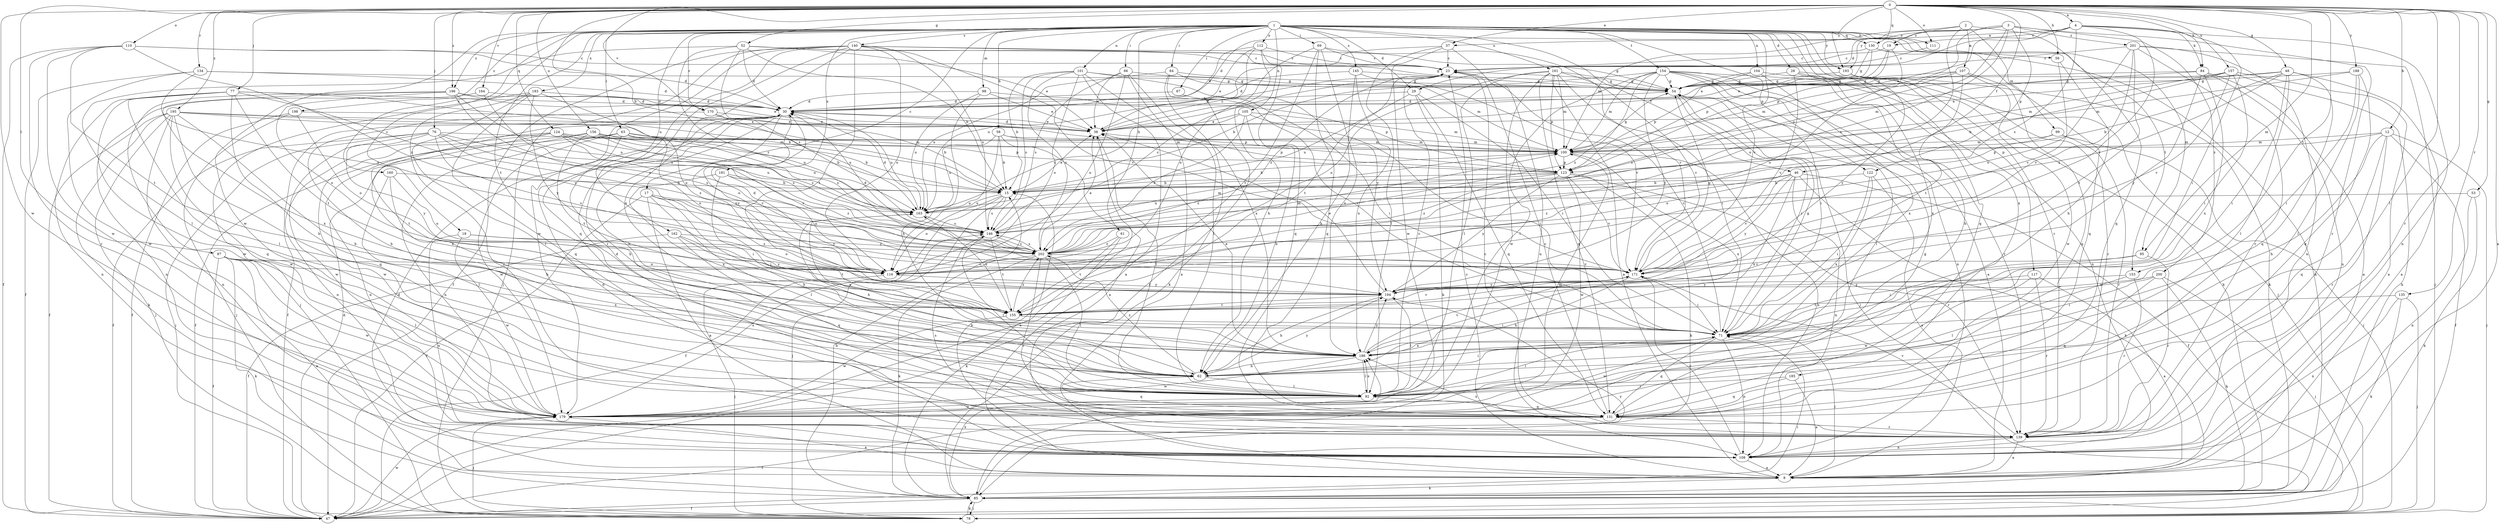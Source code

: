 strict digraph  {
0;
1;
2;
3;
4;
8;
12;
15;
17;
18;
19;
23;
28;
29;
30;
37;
38;
46;
47;
48;
52;
53;
54;
56;
58;
61;
62;
63;
64;
66;
67;
69;
71;
76;
77;
78;
84;
85;
87;
92;
95;
98;
99;
100;
101;
104;
105;
107;
108;
110;
111;
112;
116;
117;
122;
123;
124;
130;
131;
134;
135;
139;
140;
145;
146;
153;
154;
155;
156;
157;
160;
161;
162;
163;
164;
170;
171;
179;
181;
183;
185;
186;
188;
193;
194;
195;
196;
198;
200;
201;
202;
0 -> 4  [label=a];
0 -> 8  [label=a];
0 -> 12  [label=b];
0 -> 15  [label=b];
0 -> 37  [label=e];
0 -> 46  [label=f];
0 -> 48  [label=g];
0 -> 52  [label=g];
0 -> 53  [label=g];
0 -> 56  [label=h];
0 -> 76  [label=j];
0 -> 77  [label=j];
0 -> 84  [label=k];
0 -> 87  [label=l];
0 -> 92  [label=l];
0 -> 95  [label=m];
0 -> 110  [label=o];
0 -> 111  [label=o];
0 -> 124  [label=q];
0 -> 130  [label=q];
0 -> 134  [label=r];
0 -> 135  [label=r];
0 -> 139  [label=r];
0 -> 153  [label=t];
0 -> 156  [label=u];
0 -> 157  [label=u];
0 -> 164  [label=v];
0 -> 170  [label=v];
0 -> 179  [label=w];
0 -> 188  [label=y];
0 -> 193  [label=y];
0 -> 195  [label=z];
0 -> 196  [label=z];
1 -> 17  [label=c];
1 -> 18  [label=c];
1 -> 28  [label=d];
1 -> 29  [label=d];
1 -> 46  [label=f];
1 -> 56  [label=h];
1 -> 58  [label=h];
1 -> 61  [label=h];
1 -> 63  [label=i];
1 -> 64  [label=i];
1 -> 66  [label=i];
1 -> 67  [label=i];
1 -> 69  [label=i];
1 -> 95  [label=m];
1 -> 98  [label=m];
1 -> 101  [label=n];
1 -> 104  [label=n];
1 -> 105  [label=n];
1 -> 111  [label=o];
1 -> 112  [label=o];
1 -> 117  [label=p];
1 -> 122  [label=p];
1 -> 130  [label=q];
1 -> 131  [label=q];
1 -> 139  [label=r];
1 -> 140  [label=s];
1 -> 145  [label=s];
1 -> 153  [label=t];
1 -> 154  [label=t];
1 -> 155  [label=t];
1 -> 160  [label=u];
1 -> 161  [label=u];
1 -> 162  [label=u];
1 -> 170  [label=v];
1 -> 171  [label=v];
1 -> 179  [label=w];
1 -> 181  [label=x];
1 -> 183  [label=x];
1 -> 185  [label=x];
1 -> 193  [label=y];
1 -> 196  [label=z];
1 -> 198  [label=z];
2 -> 19  [label=c];
2 -> 99  [label=m];
2 -> 100  [label=m];
2 -> 107  [label=n];
2 -> 116  [label=o];
2 -> 131  [label=q];
3 -> 29  [label=d];
3 -> 30  [label=d];
3 -> 122  [label=p];
3 -> 123  [label=p];
3 -> 139  [label=r];
3 -> 146  [label=s];
3 -> 163  [label=u];
3 -> 193  [label=y];
3 -> 200  [label=z];
3 -> 201  [label=z];
4 -> 19  [label=c];
4 -> 23  [label=c];
4 -> 37  [label=e];
4 -> 38  [label=e];
4 -> 71  [label=i];
4 -> 84  [label=k];
4 -> 108  [label=n];
4 -> 146  [label=s];
4 -> 171  [label=v];
8 -> 23  [label=c];
8 -> 30  [label=d];
8 -> 71  [label=i];
8 -> 85  [label=k];
12 -> 47  [label=f];
12 -> 62  [label=h];
12 -> 78  [label=j];
12 -> 100  [label=m];
12 -> 123  [label=p];
12 -> 131  [label=q];
12 -> 139  [label=r];
15 -> 38  [label=e];
15 -> 47  [label=f];
15 -> 78  [label=j];
15 -> 116  [label=o];
15 -> 146  [label=s];
15 -> 163  [label=u];
17 -> 8  [label=a];
17 -> 47  [label=f];
17 -> 62  [label=h];
17 -> 71  [label=i];
17 -> 92  [label=l];
17 -> 163  [label=u];
17 -> 194  [label=y];
18 -> 108  [label=n];
18 -> 116  [label=o];
18 -> 179  [label=w];
18 -> 202  [label=z];
19 -> 23  [label=c];
19 -> 38  [label=e];
19 -> 116  [label=o];
19 -> 123  [label=p];
23 -> 54  [label=g];
23 -> 155  [label=t];
23 -> 202  [label=z];
28 -> 54  [label=g];
28 -> 78  [label=j];
28 -> 108  [label=n];
28 -> 171  [label=v];
28 -> 186  [label=x];
29 -> 30  [label=d];
29 -> 71  [label=i];
29 -> 85  [label=k];
29 -> 131  [label=q];
29 -> 163  [label=u];
30 -> 38  [label=e];
30 -> 47  [label=f];
30 -> 62  [label=h];
30 -> 116  [label=o];
30 -> 163  [label=u];
30 -> 194  [label=y];
37 -> 23  [label=c];
37 -> 92  [label=l];
37 -> 108  [label=n];
37 -> 163  [label=u];
37 -> 179  [label=w];
38 -> 23  [label=c];
38 -> 30  [label=d];
38 -> 92  [label=l];
38 -> 100  [label=m];
46 -> 15  [label=b];
46 -> 47  [label=f];
46 -> 85  [label=k];
46 -> 108  [label=n];
46 -> 171  [label=v];
46 -> 186  [label=x];
46 -> 194  [label=y];
46 -> 202  [label=z];
47 -> 30  [label=d];
47 -> 38  [label=e];
47 -> 71  [label=i];
47 -> 179  [label=w];
48 -> 8  [label=a];
48 -> 15  [label=b];
48 -> 38  [label=e];
48 -> 54  [label=g];
48 -> 71  [label=i];
48 -> 92  [label=l];
48 -> 131  [label=q];
48 -> 202  [label=z];
52 -> 15  [label=b];
52 -> 23  [label=c];
52 -> 30  [label=d];
52 -> 38  [label=e];
52 -> 54  [label=g];
52 -> 92  [label=l];
52 -> 146  [label=s];
52 -> 202  [label=z];
53 -> 85  [label=k];
53 -> 108  [label=n];
53 -> 163  [label=u];
54 -> 30  [label=d];
54 -> 71  [label=i];
54 -> 78  [label=j];
54 -> 92  [label=l];
56 -> 62  [label=h];
56 -> 171  [label=v];
58 -> 15  [label=b];
58 -> 100  [label=m];
58 -> 108  [label=n];
58 -> 116  [label=o];
58 -> 123  [label=p];
58 -> 163  [label=u];
61 -> 85  [label=k];
61 -> 155  [label=t];
61 -> 202  [label=z];
62 -> 71  [label=i];
62 -> 92  [label=l];
62 -> 131  [label=q];
62 -> 194  [label=y];
62 -> 202  [label=z];
63 -> 15  [label=b];
63 -> 47  [label=f];
63 -> 62  [label=h];
63 -> 100  [label=m];
63 -> 108  [label=n];
63 -> 116  [label=o];
63 -> 146  [label=s];
63 -> 179  [label=w];
64 -> 54  [label=g];
64 -> 71  [label=i];
64 -> 85  [label=k];
64 -> 100  [label=m];
64 -> 163  [label=u];
66 -> 8  [label=a];
66 -> 38  [label=e];
66 -> 54  [label=g];
66 -> 116  [label=o];
66 -> 146  [label=s];
66 -> 186  [label=x];
67 -> 30  [label=d];
67 -> 71  [label=i];
69 -> 23  [label=c];
69 -> 116  [label=o];
69 -> 131  [label=q];
69 -> 155  [label=t];
69 -> 171  [label=v];
69 -> 186  [label=x];
71 -> 23  [label=c];
71 -> 54  [label=g];
71 -> 108  [label=n];
71 -> 131  [label=q];
71 -> 179  [label=w];
71 -> 186  [label=x];
76 -> 47  [label=f];
76 -> 78  [label=j];
76 -> 100  [label=m];
76 -> 146  [label=s];
76 -> 163  [label=u];
76 -> 171  [label=v];
76 -> 179  [label=w];
76 -> 194  [label=y];
76 -> 202  [label=z];
77 -> 15  [label=b];
77 -> 30  [label=d];
77 -> 62  [label=h];
77 -> 92  [label=l];
77 -> 108  [label=n];
77 -> 131  [label=q];
77 -> 155  [label=t];
77 -> 171  [label=v];
78 -> 85  [label=k];
84 -> 8  [label=a];
84 -> 54  [label=g];
84 -> 100  [label=m];
84 -> 108  [label=n];
84 -> 186  [label=x];
84 -> 194  [label=y];
85 -> 15  [label=b];
85 -> 47  [label=f];
85 -> 78  [label=j];
85 -> 186  [label=x];
85 -> 194  [label=y];
87 -> 8  [label=a];
87 -> 47  [label=f];
87 -> 85  [label=k];
87 -> 92  [label=l];
87 -> 116  [label=o];
87 -> 179  [label=w];
87 -> 186  [label=x];
92 -> 23  [label=c];
92 -> 30  [label=d];
92 -> 71  [label=i];
92 -> 131  [label=q];
92 -> 179  [label=w];
92 -> 186  [label=x];
95 -> 71  [label=i];
95 -> 139  [label=r];
95 -> 171  [label=v];
98 -> 30  [label=d];
98 -> 38  [label=e];
98 -> 62  [label=h];
98 -> 123  [label=p];
98 -> 163  [label=u];
99 -> 78  [label=j];
99 -> 100  [label=m];
99 -> 116  [label=o];
99 -> 139  [label=r];
100 -> 15  [label=b];
100 -> 54  [label=g];
100 -> 108  [label=n];
100 -> 123  [label=p];
100 -> 186  [label=x];
101 -> 8  [label=a];
101 -> 15  [label=b];
101 -> 54  [label=g];
101 -> 92  [label=l];
101 -> 116  [label=o];
101 -> 146  [label=s];
101 -> 194  [label=y];
101 -> 202  [label=z];
104 -> 54  [label=g];
104 -> 62  [label=h];
104 -> 123  [label=p];
104 -> 186  [label=x];
105 -> 38  [label=e];
105 -> 62  [label=h];
105 -> 71  [label=i];
105 -> 100  [label=m];
105 -> 163  [label=u];
105 -> 202  [label=z];
107 -> 54  [label=g];
107 -> 100  [label=m];
107 -> 131  [label=q];
107 -> 155  [label=t];
107 -> 179  [label=w];
107 -> 202  [label=z];
108 -> 8  [label=a];
108 -> 15  [label=b];
108 -> 30  [label=d];
108 -> 171  [label=v];
110 -> 23  [label=c];
110 -> 30  [label=d];
110 -> 47  [label=f];
110 -> 139  [label=r];
110 -> 155  [label=t];
110 -> 179  [label=w];
110 -> 202  [label=z];
111 -> 23  [label=c];
112 -> 23  [label=c];
112 -> 30  [label=d];
112 -> 38  [label=e];
112 -> 47  [label=f];
112 -> 62  [label=h];
112 -> 131  [label=q];
116 -> 30  [label=d];
116 -> 78  [label=j];
116 -> 194  [label=y];
117 -> 8  [label=a];
117 -> 139  [label=r];
117 -> 179  [label=w];
117 -> 194  [label=y];
122 -> 8  [label=a];
122 -> 15  [label=b];
122 -> 71  [label=i];
122 -> 186  [label=x];
123 -> 15  [label=b];
123 -> 85  [label=k];
123 -> 139  [label=r];
123 -> 146  [label=s];
123 -> 171  [label=v];
123 -> 179  [label=w];
123 -> 194  [label=y];
123 -> 202  [label=z];
124 -> 100  [label=m];
124 -> 108  [label=n];
124 -> 123  [label=p];
124 -> 146  [label=s];
124 -> 155  [label=t];
124 -> 163  [label=u];
124 -> 171  [label=v];
124 -> 179  [label=w];
130 -> 23  [label=c];
130 -> 38  [label=e];
130 -> 54  [label=g];
130 -> 85  [label=k];
130 -> 131  [label=q];
131 -> 23  [label=c];
131 -> 47  [label=f];
131 -> 54  [label=g];
131 -> 139  [label=r];
134 -> 30  [label=d];
134 -> 47  [label=f];
134 -> 54  [label=g];
134 -> 179  [label=w];
134 -> 202  [label=z];
135 -> 78  [label=j];
135 -> 85  [label=k];
135 -> 108  [label=n];
135 -> 155  [label=t];
139 -> 8  [label=a];
139 -> 23  [label=c];
139 -> 108  [label=n];
139 -> 146  [label=s];
139 -> 171  [label=v];
139 -> 186  [label=x];
140 -> 23  [label=c];
140 -> 47  [label=f];
140 -> 54  [label=g];
140 -> 78  [label=j];
140 -> 116  [label=o];
140 -> 131  [label=q];
140 -> 139  [label=r];
140 -> 146  [label=s];
140 -> 155  [label=t];
140 -> 171  [label=v];
140 -> 179  [label=w];
140 -> 186  [label=x];
145 -> 30  [label=d];
145 -> 54  [label=g];
145 -> 62  [label=h];
145 -> 171  [label=v];
145 -> 186  [label=x];
146 -> 23  [label=c];
146 -> 92  [label=l];
146 -> 100  [label=m];
146 -> 155  [label=t];
146 -> 202  [label=z];
153 -> 92  [label=l];
153 -> 139  [label=r];
153 -> 194  [label=y];
154 -> 8  [label=a];
154 -> 15  [label=b];
154 -> 54  [label=g];
154 -> 71  [label=i];
154 -> 85  [label=k];
154 -> 92  [label=l];
154 -> 100  [label=m];
154 -> 108  [label=n];
154 -> 139  [label=r];
154 -> 194  [label=y];
154 -> 202  [label=z];
155 -> 71  [label=i];
155 -> 163  [label=u];
155 -> 171  [label=v];
155 -> 179  [label=w];
155 -> 202  [label=z];
156 -> 15  [label=b];
156 -> 100  [label=m];
156 -> 108  [label=n];
156 -> 146  [label=s];
156 -> 155  [label=t];
156 -> 171  [label=v];
156 -> 186  [label=x];
157 -> 8  [label=a];
157 -> 15  [label=b];
157 -> 54  [label=g];
157 -> 71  [label=i];
157 -> 85  [label=k];
157 -> 100  [label=m];
157 -> 171  [label=v];
160 -> 15  [label=b];
160 -> 62  [label=h];
160 -> 92  [label=l];
160 -> 116  [label=o];
161 -> 8  [label=a];
161 -> 54  [label=g];
161 -> 71  [label=i];
161 -> 92  [label=l];
161 -> 100  [label=m];
161 -> 116  [label=o];
161 -> 123  [label=p];
161 -> 131  [label=q];
161 -> 171  [label=v];
161 -> 179  [label=w];
162 -> 47  [label=f];
162 -> 131  [label=q];
162 -> 155  [label=t];
162 -> 194  [label=y];
162 -> 202  [label=z];
163 -> 30  [label=d];
163 -> 62  [label=h];
163 -> 146  [label=s];
164 -> 30  [label=d];
164 -> 108  [label=n];
164 -> 146  [label=s];
170 -> 15  [label=b];
170 -> 38  [label=e];
170 -> 62  [label=h];
170 -> 163  [label=u];
171 -> 54  [label=g];
171 -> 62  [label=h];
171 -> 71  [label=i];
171 -> 194  [label=y];
179 -> 8  [label=a];
179 -> 78  [label=j];
179 -> 100  [label=m];
179 -> 146  [label=s];
181 -> 15  [label=b];
181 -> 71  [label=i];
181 -> 116  [label=o];
181 -> 186  [label=x];
181 -> 202  [label=z];
183 -> 30  [label=d];
183 -> 78  [label=j];
183 -> 92  [label=l];
183 -> 116  [label=o];
183 -> 131  [label=q];
183 -> 139  [label=r];
183 -> 194  [label=y];
185 -> 8  [label=a];
185 -> 92  [label=l];
185 -> 131  [label=q];
186 -> 38  [label=e];
186 -> 62  [label=h];
186 -> 92  [label=l];
186 -> 163  [label=u];
186 -> 171  [label=v];
186 -> 179  [label=w];
186 -> 194  [label=y];
188 -> 54  [label=g];
188 -> 71  [label=i];
188 -> 92  [label=l];
188 -> 100  [label=m];
188 -> 131  [label=q];
193 -> 54  [label=g];
193 -> 85  [label=k];
193 -> 139  [label=r];
193 -> 194  [label=y];
194 -> 38  [label=e];
194 -> 62  [label=h];
194 -> 92  [label=l];
194 -> 155  [label=t];
195 -> 38  [label=e];
195 -> 47  [label=f];
195 -> 62  [label=h];
195 -> 78  [label=j];
195 -> 85  [label=k];
195 -> 108  [label=n];
195 -> 123  [label=p];
195 -> 131  [label=q];
195 -> 163  [label=u];
195 -> 179  [label=w];
196 -> 30  [label=d];
196 -> 38  [label=e];
196 -> 116  [label=o];
196 -> 163  [label=u];
196 -> 179  [label=w];
196 -> 186  [label=x];
196 -> 202  [label=z];
198 -> 38  [label=e];
198 -> 47  [label=f];
198 -> 78  [label=j];
198 -> 116  [label=o];
200 -> 71  [label=i];
200 -> 78  [label=j];
200 -> 85  [label=k];
200 -> 131  [label=q];
200 -> 194  [label=y];
201 -> 23  [label=c];
201 -> 78  [label=j];
201 -> 108  [label=n];
201 -> 116  [label=o];
201 -> 139  [label=r];
201 -> 155  [label=t];
201 -> 171  [label=v];
202 -> 30  [label=d];
202 -> 38  [label=e];
202 -> 85  [label=k];
202 -> 92  [label=l];
202 -> 100  [label=m];
202 -> 116  [label=o];
202 -> 139  [label=r];
202 -> 146  [label=s];
202 -> 171  [label=v];
}
